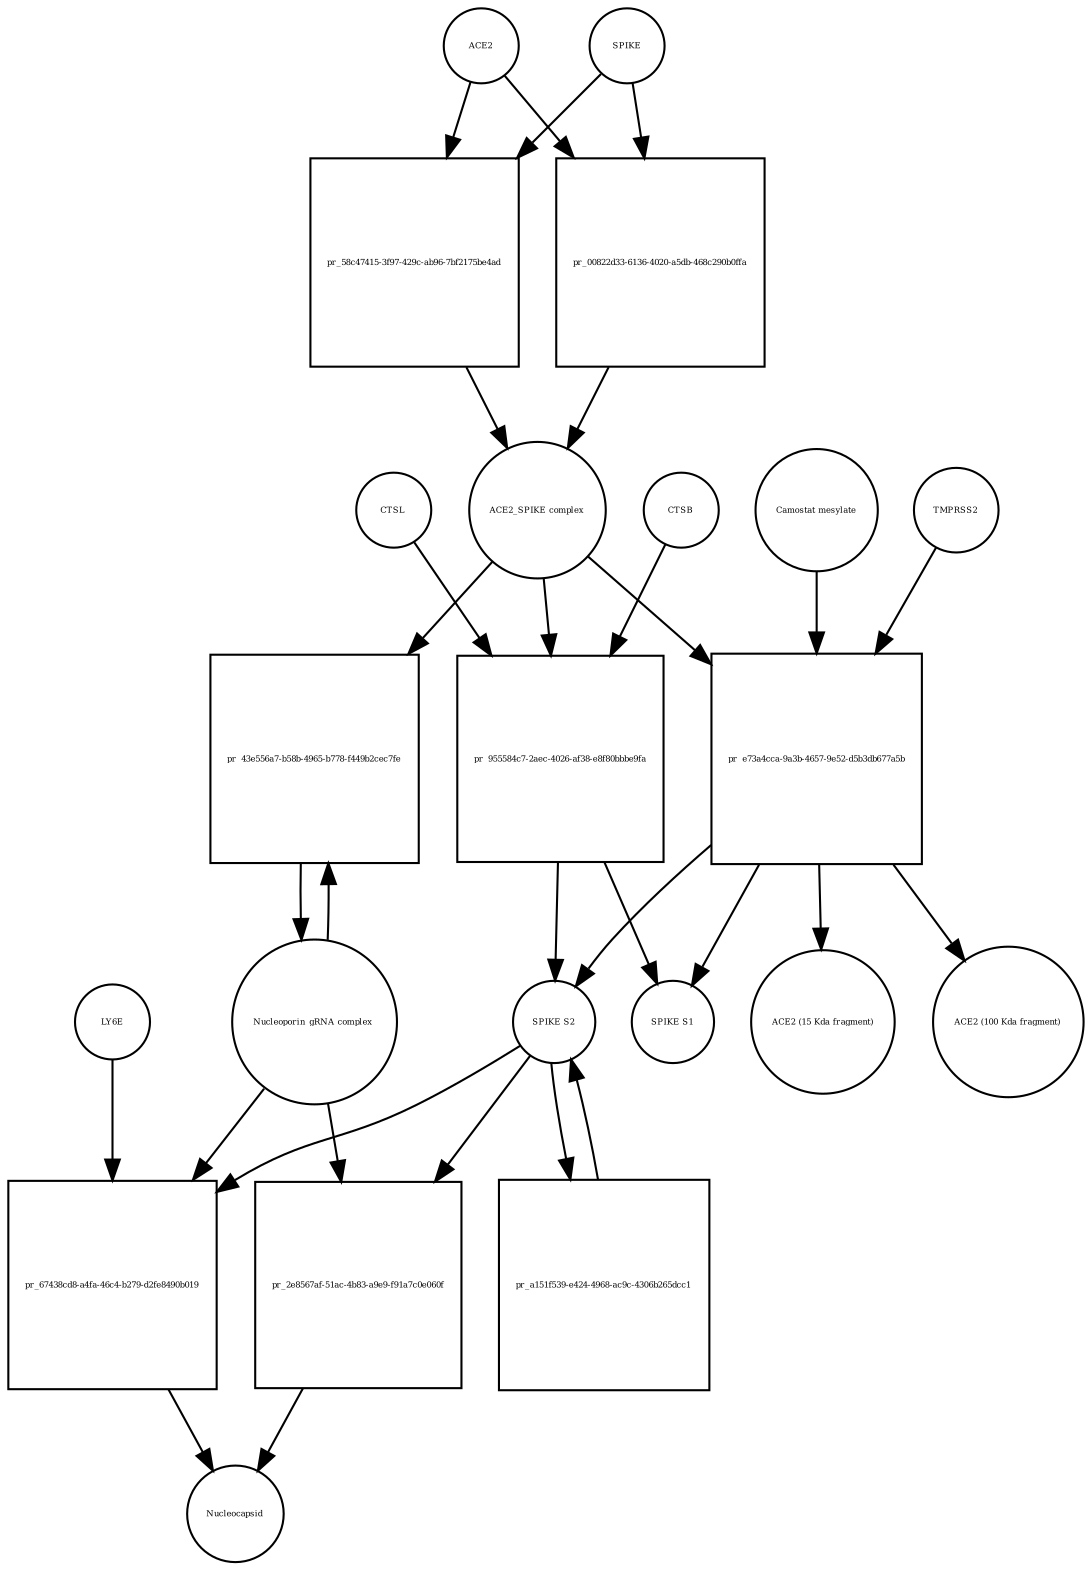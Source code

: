 strict digraph  {
ACE2 [annotation="", bipartite=0, cls=macromolecule, fontsize=4, label=ACE2, shape=circle];
"pr_58c47415-3f97-429c-ab96-7bf2175be4ad" [annotation="", bipartite=1, cls=process, fontsize=4, label="pr_58c47415-3f97-429c-ab96-7bf2175be4ad", shape=square];
"ACE2_SPIKE complex" [annotation="", bipartite=0, cls=complex, fontsize=4, label="ACE2_SPIKE complex", shape=circle];
SPIKE [annotation="", bipartite=0, cls="macromolecule multimer", fontsize=4, label=SPIKE, shape=circle];
"Nucleoporin_gRNA complex " [annotation="", bipartite=0, cls=complex, fontsize=4, label="Nucleoporin_gRNA complex ", shape=circle];
"pr_43e556a7-b58b-4965-b778-f449b2cec7fe" [annotation="", bipartite=1, cls=process, fontsize=4, label="pr_43e556a7-b58b-4965-b778-f449b2cec7fe", shape=square];
"pr_955584c7-2aec-4026-af38-e8f80bbbe9fa" [annotation="", bipartite=1, cls=process, fontsize=4, label="pr_955584c7-2aec-4026-af38-e8f80bbbe9fa", shape=square];
"SPIKE S2" [annotation="", bipartite=0, cls=macromolecule, fontsize=4, label="SPIKE S2", shape=circle];
CTSB [annotation="", bipartite=0, cls=macromolecule, fontsize=4, label=CTSB, shape=circle];
CTSL [annotation="", bipartite=0, cls=macromolecule, fontsize=4, label=CTSL, shape=circle];
"SPIKE S1" [annotation="", bipartite=0, cls=macromolecule, fontsize=4, label="SPIKE S1", shape=circle];
"pr_e73a4cca-9a3b-4657-9e52-d5b3db677a5b" [annotation="", bipartite=1, cls=process, fontsize=4, label="pr_e73a4cca-9a3b-4657-9e52-d5b3db677a5b", shape=square];
TMPRSS2 [annotation="", bipartite=0, cls=macromolecule, fontsize=4, label=TMPRSS2, shape=circle];
"Camostat mesylate" [annotation="urn_miriam_pubchem.compound_2536", bipartite=0, cls="simple chemical", fontsize=4, label="Camostat mesylate", shape=circle];
"ACE2 (15 Kda fragment)" [annotation="", bipartite=0, cls=macromolecule, fontsize=4, label="ACE2 (15 Kda fragment)", shape=circle];
"ACE2 (100 Kda fragment)" [annotation="", bipartite=0, cls=macromolecule, fontsize=4, label="ACE2 (100 Kda fragment)", shape=circle];
"pr_00822d33-6136-4020-a5db-468c290b0ffa" [annotation="", bipartite=1, cls=process, fontsize=4, label="pr_00822d33-6136-4020-a5db-468c290b0ffa", shape=square];
"pr_67438cd8-a4fa-46c4-b279-d2fe8490b019" [annotation="", bipartite=1, cls=process, fontsize=4, label="pr_67438cd8-a4fa-46c4-b279-d2fe8490b019", shape=square];
Nucleocapsid [annotation="", bipartite=0, cls=complex, fontsize=4, label=Nucleocapsid, shape=circle];
LY6E [annotation="", bipartite=0, cls=macromolecule, fontsize=4, label=LY6E, shape=circle];
"pr_a151f539-e424-4968-ac9c-4306b265dcc1" [annotation="", bipartite=1, cls=process, fontsize=4, label="pr_a151f539-e424-4968-ac9c-4306b265dcc1", shape=square];
"pr_2e8567af-51ac-4b83-a9e9-f91a7c0e060f" [annotation="", bipartite=1, cls=process, fontsize=4, label="pr_2e8567af-51ac-4b83-a9e9-f91a7c0e060f", shape=square];
ACE2 -> "pr_58c47415-3f97-429c-ab96-7bf2175be4ad"  [annotation="", interaction_type=consumption];
ACE2 -> "pr_00822d33-6136-4020-a5db-468c290b0ffa"  [annotation="", interaction_type=consumption];
"pr_58c47415-3f97-429c-ab96-7bf2175be4ad" -> "ACE2_SPIKE complex"  [annotation="", interaction_type=production];
"ACE2_SPIKE complex" -> "pr_43e556a7-b58b-4965-b778-f449b2cec7fe"  [annotation="urn_miriam_pubmed_32142651|urn_miriam_pubmed_32094589", interaction_type=stimulation];
"ACE2_SPIKE complex" -> "pr_955584c7-2aec-4026-af38-e8f80bbbe9fa"  [annotation="", interaction_type=consumption];
"ACE2_SPIKE complex" -> "pr_e73a4cca-9a3b-4657-9e52-d5b3db677a5b"  [annotation="", interaction_type=consumption];
SPIKE -> "pr_58c47415-3f97-429c-ab96-7bf2175be4ad"  [annotation="", interaction_type=consumption];
SPIKE -> "pr_00822d33-6136-4020-a5db-468c290b0ffa"  [annotation="", interaction_type=consumption];
"Nucleoporin_gRNA complex " -> "pr_43e556a7-b58b-4965-b778-f449b2cec7fe"  [annotation="", interaction_type=consumption];
"Nucleoporin_gRNA complex " -> "pr_67438cd8-a4fa-46c4-b279-d2fe8490b019"  [annotation="", interaction_type=consumption];
"Nucleoporin_gRNA complex " -> "pr_2e8567af-51ac-4b83-a9e9-f91a7c0e060f"  [annotation="", interaction_type=consumption];
"pr_43e556a7-b58b-4965-b778-f449b2cec7fe" -> "Nucleoporin_gRNA complex "  [annotation="", interaction_type=production];
"pr_955584c7-2aec-4026-af38-e8f80bbbe9fa" -> "SPIKE S2"  [annotation="", interaction_type=production];
"pr_955584c7-2aec-4026-af38-e8f80bbbe9fa" -> "SPIKE S1"  [annotation="", interaction_type=production];
"SPIKE S2" -> "pr_67438cd8-a4fa-46c4-b279-d2fe8490b019"  [annotation="urn_miriam_doi_10.1101%2F2020.03.05.979260|urn_miriam_doi_10.1101%2F2020.04.02.021469", interaction_type=stimulation];
"SPIKE S2" -> "pr_a151f539-e424-4968-ac9c-4306b265dcc1"  [annotation="", interaction_type=consumption];
"SPIKE S2" -> "pr_2e8567af-51ac-4b83-a9e9-f91a7c0e060f"  [annotation="", interaction_type=stimulation];
CTSB -> "pr_955584c7-2aec-4026-af38-e8f80bbbe9fa"  [annotation=urn_miriam_pubmed_32142651, interaction_type=catalysis];
CTSL -> "pr_955584c7-2aec-4026-af38-e8f80bbbe9fa"  [annotation=urn_miriam_pubmed_32142651, interaction_type=catalysis];
"pr_e73a4cca-9a3b-4657-9e52-d5b3db677a5b" -> "SPIKE S2"  [annotation="", interaction_type=production];
"pr_e73a4cca-9a3b-4657-9e52-d5b3db677a5b" -> "SPIKE S1"  [annotation="", interaction_type=production];
"pr_e73a4cca-9a3b-4657-9e52-d5b3db677a5b" -> "ACE2 (15 Kda fragment)"  [annotation="", interaction_type=production];
"pr_e73a4cca-9a3b-4657-9e52-d5b3db677a5b" -> "ACE2 (100 Kda fragment)"  [annotation="", interaction_type=production];
TMPRSS2 -> "pr_e73a4cca-9a3b-4657-9e52-d5b3db677a5b"  [annotation="urn_miriam_pubmed_32142651|urn_miriam_pubmed_32094589|urn_miriam_pubmed_24227843", interaction_type=catalysis];
"Camostat mesylate" -> "pr_e73a4cca-9a3b-4657-9e52-d5b3db677a5b"  [annotation="urn_miriam_pubmed_32142651|urn_miriam_pubmed_32094589|urn_miriam_pubmed_24227843", interaction_type=inhibition];
"pr_00822d33-6136-4020-a5db-468c290b0ffa" -> "ACE2_SPIKE complex"  [annotation="", interaction_type=production];
"pr_67438cd8-a4fa-46c4-b279-d2fe8490b019" -> Nucleocapsid  [annotation="", interaction_type=production];
LY6E -> "pr_67438cd8-a4fa-46c4-b279-d2fe8490b019"  [annotation="urn_miriam_doi_10.1101%2F2020.03.05.979260|urn_miriam_doi_10.1101%2F2020.04.02.021469", interaction_type=inhibition];
"pr_a151f539-e424-4968-ac9c-4306b265dcc1" -> "SPIKE S2"  [annotation="", interaction_type=production];
"pr_2e8567af-51ac-4b83-a9e9-f91a7c0e060f" -> Nucleocapsid  [annotation="", interaction_type=production];
}
